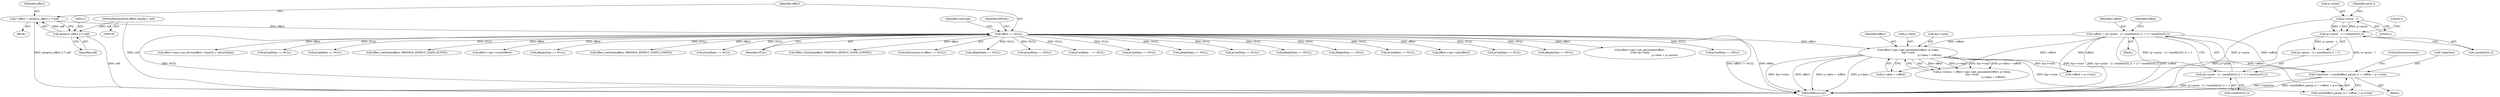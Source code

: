 digraph "0_Android_aeea52da00d210587fb3ed895de3d5f2e0264c88_9@API" {
"1000451" [label="(Call,*replySize = sizeof(effect_param_t) + voffset + p->vsize)"];
"1000411" [label="(Call,voffset = ((p->psize - 1) / sizeof(int32_t) + 1) * sizeof(int32_t))"];
"1000413" [label="(Call,((p->psize - 1) / sizeof(int32_t) + 1) * sizeof(int32_t))"];
"1000415" [label="(Call,(p->psize - 1) / sizeof(int32_t))"];
"1000416" [label="(Call,p->psize - 1)"];
"1000437" [label="(Call,effect->ops->get_parameter(effect, p->data,\n &p->vsize,\n                                                       p->data + voffset))"];
"1000117" [label="(Call,effect == NULL)"];
"1000109" [label="(Call,* effect = (preproc_effect_t *) self)"];
"1000111" [label="(Call,(preproc_effect_t *) self)"];
"1000101" [label="(MethodParameterIn,effect_handle_t  self)"];
"1000423" [label="(Literal,1)"];
"1000119" [label="(Identifier,NULL)"];
"1000246" [label="(Call,Effect_SetState(effect, PREPROC_EFFECT_STATE_CONFIG))"];
"1000454" [label="(Call,sizeof(effect_param_t) + voffset + p->vsize)"];
"1000457" [label="(Call,voffset + p->vsize)"];
"1000116" [label="(ControlStructure,if (effect == NULL))"];
"1000422" [label="(Identifier,int32_t)"];
"1000111" [label="(Call,(preproc_effect_t *) self)"];
"1000326" [label="(Call,pReplyData == NULL)"];
"1000852" [label="(Call,pCmdData == NULL)"];
"1000433" [label="(Call,p->status = effect->ops->get_parameter(effect, p->data,\n &p->vsize,\n                                                       p->data + voffset))"];
"1000424" [label="(Call,sizeof(int32_t))"];
"1000413" [label="(Call,((p->psize - 1) / sizeof(int32_t) + 1) * sizeof(int32_t))"];
"1000162" [label="(Call,pCmdData    == NULL)"];
"1000415" [label="(Call,(p->psize - 1) / sizeof(int32_t))"];
"1001030" [label="(Call,pCmdData == NULL)"];
"1000130" [label="(Call,pReplyData == NULL)"];
"1000360" [label="(Block,)"];
"1000416" [label="(Call,p->psize - 1)"];
"1000628" [label="(Call,pCmdData == NULL)"];
"1000109" [label="(Call,* effect = (preproc_effect_t *) self)"];
"1000107" [label="(Block,)"];
"1000125" [label="(Identifier,cmdCode)"];
"1000437" [label="(Call,effect->ops->get_parameter(effect, p->data,\n &p->vsize,\n                                                       p->data + voffset))"];
"1000541" [label="(Call,pReplyData == NULL)"];
"1000795" [label="(Call,pReplyData == NULL)"];
"1000439" [label="(Call,p->data)"];
"1000714" [label="(Call,pCmdData == NULL)"];
"1000412" [label="(Identifier,voffset)"];
"1000417" [label="(Call,p->psize)"];
"1000149" [label="(Call,effect->ops->init(effect))"];
"1000363" [label="(Call,pCmdData == NULL)"];
"1000567" [label="(Call,pReplyData == NULL)"];
"1000117" [label="(Call,effect == NULL)"];
"1000523" [label="(Call,effect->ops->set_parameter(effect,\n (void *)p->data,\n                                                                p->data + p->psize))"];
"1000110" [label="(Identifier,effect)"];
"1000278" [label="(Call,pCmdData == NULL)"];
"1000432" [label="(Block,)"];
"1001295" [label="(MethodReturn,int)"];
"1000411" [label="(Call,voffset = ((p->psize - 1) / sizeof(int32_t) + 1) * sizeof(int32_t))"];
"1000429" [label="(Identifier,effect)"];
"1000614" [label="(Call,effect->ops->set_device(effect, *(uint32_t *)pCmdData))"];
"1000113" [label="(Identifier,self)"];
"1001134" [label="(Call,pCmdData == NULL)"];
"1000462" [label="(ControlStructure,break;)"];
"1000467" [label="(Call,pCmdData == NULL)"];
"1000560" [label="(Call,Effect_SetState(effect, PREPROC_EFFECT_STATE_ACTIVE))"];
"1000442" [label="(Call,&p->vsize)"];
"1000452" [label="(Call,*replySize)"];
"1000438" [label="(Identifier,effect)"];
"1000414" [label="(Call,(p->psize - 1) / sizeof(int32_t) + 1)"];
"1000356" [label="(Call,effect->ops->reset(effect))"];
"1000101" [label="(MethodParameterIn,effect_handle_t  self)"];
"1000253" [label="(Call,pReplyData == NULL)"];
"1000446" [label="(Call,p->data + voffset)"];
"1000586" [label="(Call,Effect_SetState(effect, PREPROC_EFFECT_STATE_CONFIG))"];
"1000118" [label="(Identifier,effect)"];
"1000421" [label="(Call,sizeof(int32_t))"];
"1000594" [label="(Call,pCmdData == NULL)"];
"1000420" [label="(Literal,1)"];
"1000123" [label="(Identifier,EINVAL)"];
"1000451" [label="(Call,*replySize = sizeof(effect_param_t) + voffset + p->vsize)"];
"1000451" -> "1000432"  [label="AST: "];
"1000451" -> "1000454"  [label="CFG: "];
"1000452" -> "1000451"  [label="AST: "];
"1000454" -> "1000451"  [label="AST: "];
"1000462" -> "1000451"  [label="CFG: "];
"1000451" -> "1001295"  [label="DDG: *replySize"];
"1000451" -> "1001295"  [label="DDG: sizeof(effect_param_t) + voffset + p->vsize"];
"1000411" -> "1000451"  [label="DDG: voffset"];
"1000437" -> "1000451"  [label="DDG: &p->vsize"];
"1000411" -> "1000360"  [label="AST: "];
"1000411" -> "1000413"  [label="CFG: "];
"1000412" -> "1000411"  [label="AST: "];
"1000413" -> "1000411"  [label="AST: "];
"1000429" -> "1000411"  [label="CFG: "];
"1000411" -> "1001295"  [label="DDG: voffset"];
"1000411" -> "1001295"  [label="DDG: ((p->psize - 1) / sizeof(int32_t) + 1) * sizeof(int32_t)"];
"1000413" -> "1000411"  [label="DDG: (p->psize - 1) / sizeof(int32_t) + 1"];
"1000411" -> "1000437"  [label="DDG: voffset"];
"1000411" -> "1000446"  [label="DDG: voffset"];
"1000411" -> "1000454"  [label="DDG: voffset"];
"1000411" -> "1000457"  [label="DDG: voffset"];
"1000413" -> "1000424"  [label="CFG: "];
"1000414" -> "1000413"  [label="AST: "];
"1000424" -> "1000413"  [label="AST: "];
"1000413" -> "1001295"  [label="DDG: (p->psize - 1) / sizeof(int32_t) + 1"];
"1000415" -> "1000413"  [label="DDG: p->psize - 1"];
"1000415" -> "1000414"  [label="AST: "];
"1000415" -> "1000421"  [label="CFG: "];
"1000416" -> "1000415"  [label="AST: "];
"1000421" -> "1000415"  [label="AST: "];
"1000423" -> "1000415"  [label="CFG: "];
"1000415" -> "1001295"  [label="DDG: p->psize - 1"];
"1000415" -> "1000414"  [label="DDG: p->psize - 1"];
"1000416" -> "1000415"  [label="DDG: p->psize"];
"1000416" -> "1000415"  [label="DDG: 1"];
"1000416" -> "1000420"  [label="CFG: "];
"1000417" -> "1000416"  [label="AST: "];
"1000420" -> "1000416"  [label="AST: "];
"1000422" -> "1000416"  [label="CFG: "];
"1000416" -> "1001295"  [label="DDG: p->psize"];
"1000437" -> "1000433"  [label="AST: "];
"1000437" -> "1000446"  [label="CFG: "];
"1000438" -> "1000437"  [label="AST: "];
"1000439" -> "1000437"  [label="AST: "];
"1000442" -> "1000437"  [label="AST: "];
"1000446" -> "1000437"  [label="AST: "];
"1000433" -> "1000437"  [label="CFG: "];
"1000437" -> "1001295"  [label="DDG: &p->vsize"];
"1000437" -> "1001295"  [label="DDG: effect"];
"1000437" -> "1001295"  [label="DDG: p->data + voffset"];
"1000437" -> "1001295"  [label="DDG: p->data"];
"1000437" -> "1000433"  [label="DDG: effect"];
"1000437" -> "1000433"  [label="DDG: p->data"];
"1000437" -> "1000433"  [label="DDG: &p->vsize"];
"1000437" -> "1000433"  [label="DDG: p->data + voffset"];
"1000117" -> "1000437"  [label="DDG: effect"];
"1000437" -> "1000454"  [label="DDG: &p->vsize"];
"1000437" -> "1000457"  [label="DDG: &p->vsize"];
"1000117" -> "1000116"  [label="AST: "];
"1000117" -> "1000119"  [label="CFG: "];
"1000118" -> "1000117"  [label="AST: "];
"1000119" -> "1000117"  [label="AST: "];
"1000123" -> "1000117"  [label="CFG: "];
"1000125" -> "1000117"  [label="CFG: "];
"1000117" -> "1001295"  [label="DDG: effect == NULL"];
"1000117" -> "1001295"  [label="DDG: effect"];
"1000117" -> "1001295"  [label="DDG: NULL"];
"1000109" -> "1000117"  [label="DDG: effect"];
"1000117" -> "1000130"  [label="DDG: NULL"];
"1000117" -> "1000149"  [label="DDG: effect"];
"1000117" -> "1000162"  [label="DDG: NULL"];
"1000117" -> "1000246"  [label="DDG: effect"];
"1000117" -> "1000253"  [label="DDG: NULL"];
"1000117" -> "1000278"  [label="DDG: NULL"];
"1000117" -> "1000326"  [label="DDG: NULL"];
"1000117" -> "1000356"  [label="DDG: effect"];
"1000117" -> "1000363"  [label="DDG: NULL"];
"1000117" -> "1000467"  [label="DDG: NULL"];
"1000117" -> "1000523"  [label="DDG: effect"];
"1000117" -> "1000541"  [label="DDG: NULL"];
"1000117" -> "1000560"  [label="DDG: effect"];
"1000117" -> "1000567"  [label="DDG: NULL"];
"1000117" -> "1000586"  [label="DDG: effect"];
"1000117" -> "1000594"  [label="DDG: NULL"];
"1000117" -> "1000614"  [label="DDG: effect"];
"1000117" -> "1000628"  [label="DDG: NULL"];
"1000117" -> "1000714"  [label="DDG: NULL"];
"1000117" -> "1000795"  [label="DDG: NULL"];
"1000117" -> "1000852"  [label="DDG: NULL"];
"1000117" -> "1001030"  [label="DDG: NULL"];
"1000117" -> "1001134"  [label="DDG: NULL"];
"1000109" -> "1000107"  [label="AST: "];
"1000109" -> "1000111"  [label="CFG: "];
"1000110" -> "1000109"  [label="AST: "];
"1000111" -> "1000109"  [label="AST: "];
"1000118" -> "1000109"  [label="CFG: "];
"1000109" -> "1001295"  [label="DDG: (preproc_effect_t *) self"];
"1000111" -> "1000109"  [label="DDG: self"];
"1000111" -> "1000113"  [label="CFG: "];
"1000112" -> "1000111"  [label="AST: "];
"1000113" -> "1000111"  [label="AST: "];
"1000111" -> "1001295"  [label="DDG: self"];
"1000101" -> "1000111"  [label="DDG: self"];
"1000101" -> "1000100"  [label="AST: "];
"1000101" -> "1001295"  [label="DDG: self"];
}
